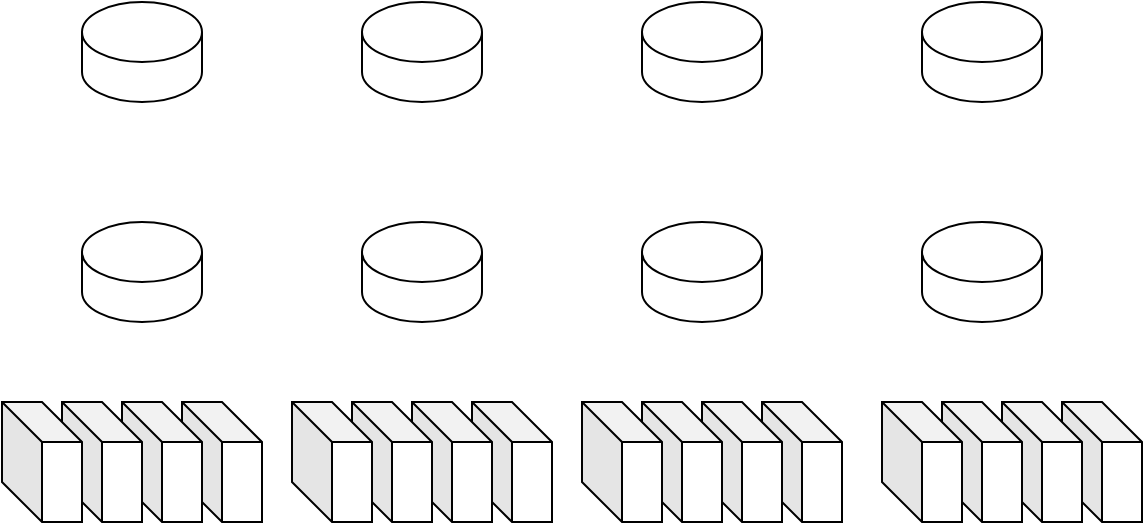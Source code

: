 <mxfile version="14.4.8" type="github">
  <diagram id="tkSsvwyT-QKNX5b_GbQI" name="第 1 页">
    <mxGraphModel dx="1662" dy="762" grid="1" gridSize="10" guides="1" tooltips="1" connect="1" arrows="1" fold="1" page="1" pageScale="1" pageWidth="827" pageHeight="1169" math="0" shadow="0">
      <root>
        <mxCell id="0" />
        <mxCell id="1" parent="0" />
        <mxCell id="td2FWiPlg4FryS3ejVmA-32" value="" style="shape=cube;whiteSpace=wrap;html=1;boundedLbl=1;backgroundOutline=1;darkOpacity=0.05;darkOpacity2=0.1;" vertex="1" parent="1">
          <mxGeometry x="170" y="320" width="40" height="60" as="geometry" />
        </mxCell>
        <mxCell id="td2FWiPlg4FryS3ejVmA-31" value="" style="shape=cube;whiteSpace=wrap;html=1;boundedLbl=1;backgroundOutline=1;darkOpacity=0.05;darkOpacity2=0.1;" vertex="1" parent="1">
          <mxGeometry x="140" y="320" width="40" height="60" as="geometry" />
        </mxCell>
        <mxCell id="td2FWiPlg4FryS3ejVmA-1" value="" style="shape=cylinder3;whiteSpace=wrap;html=1;boundedLbl=1;backgroundOutline=1;size=15;" vertex="1" parent="1">
          <mxGeometry x="120" y="120" width="60" height="50" as="geometry" />
        </mxCell>
        <mxCell id="td2FWiPlg4FryS3ejVmA-3" value="" style="shape=cylinder3;whiteSpace=wrap;html=1;boundedLbl=1;backgroundOutline=1;size=15;" vertex="1" parent="1">
          <mxGeometry x="260" y="120" width="60" height="50" as="geometry" />
        </mxCell>
        <mxCell id="td2FWiPlg4FryS3ejVmA-17" value="" style="shape=cylinder3;whiteSpace=wrap;html=1;boundedLbl=1;backgroundOutline=1;size=15;" vertex="1" parent="1">
          <mxGeometry x="400" y="120" width="60" height="50" as="geometry" />
        </mxCell>
        <mxCell id="td2FWiPlg4FryS3ejVmA-18" value="" style="shape=cylinder3;whiteSpace=wrap;html=1;boundedLbl=1;backgroundOutline=1;size=15;" vertex="1" parent="1">
          <mxGeometry x="540" y="120" width="60" height="50" as="geometry" />
        </mxCell>
        <mxCell id="td2FWiPlg4FryS3ejVmA-19" value="" style="shape=cylinder3;whiteSpace=wrap;html=1;boundedLbl=1;backgroundOutline=1;size=15;" vertex="1" parent="1">
          <mxGeometry x="120" y="230" width="60" height="50" as="geometry" />
        </mxCell>
        <mxCell id="td2FWiPlg4FryS3ejVmA-20" value="" style="shape=cylinder3;whiteSpace=wrap;html=1;boundedLbl=1;backgroundOutline=1;size=15;" vertex="1" parent="1">
          <mxGeometry x="260" y="230" width="60" height="50" as="geometry" />
        </mxCell>
        <mxCell id="td2FWiPlg4FryS3ejVmA-21" value="" style="shape=cylinder3;whiteSpace=wrap;html=1;boundedLbl=1;backgroundOutline=1;size=15;" vertex="1" parent="1">
          <mxGeometry x="400" y="230" width="60" height="50" as="geometry" />
        </mxCell>
        <mxCell id="td2FWiPlg4FryS3ejVmA-22" value="" style="shape=cylinder3;whiteSpace=wrap;html=1;boundedLbl=1;backgroundOutline=1;size=15;" vertex="1" parent="1">
          <mxGeometry x="540" y="230" width="60" height="50" as="geometry" />
        </mxCell>
        <mxCell id="td2FWiPlg4FryS3ejVmA-23" value="" style="shape=cube;whiteSpace=wrap;html=1;boundedLbl=1;backgroundOutline=1;darkOpacity=0.05;darkOpacity2=0.1;" vertex="1" parent="1">
          <mxGeometry x="110" y="320" width="40" height="60" as="geometry" />
        </mxCell>
        <mxCell id="td2FWiPlg4FryS3ejVmA-33" value="" style="shape=cube;whiteSpace=wrap;html=1;boundedLbl=1;backgroundOutline=1;darkOpacity=0.05;darkOpacity2=0.1;" vertex="1" parent="1">
          <mxGeometry x="80" y="320" width="40" height="60" as="geometry" />
        </mxCell>
        <mxCell id="td2FWiPlg4FryS3ejVmA-34" value="" style="shape=cube;whiteSpace=wrap;html=1;boundedLbl=1;backgroundOutline=1;darkOpacity=0.05;darkOpacity2=0.1;" vertex="1" parent="1">
          <mxGeometry x="315" y="320" width="40" height="60" as="geometry" />
        </mxCell>
        <mxCell id="td2FWiPlg4FryS3ejVmA-35" value="" style="shape=cube;whiteSpace=wrap;html=1;boundedLbl=1;backgroundOutline=1;darkOpacity=0.05;darkOpacity2=0.1;" vertex="1" parent="1">
          <mxGeometry x="285" y="320" width="40" height="60" as="geometry" />
        </mxCell>
        <mxCell id="td2FWiPlg4FryS3ejVmA-36" value="" style="shape=cube;whiteSpace=wrap;html=1;boundedLbl=1;backgroundOutline=1;darkOpacity=0.05;darkOpacity2=0.1;" vertex="1" parent="1">
          <mxGeometry x="255" y="320" width="40" height="60" as="geometry" />
        </mxCell>
        <mxCell id="td2FWiPlg4FryS3ejVmA-37" value="" style="shape=cube;whiteSpace=wrap;html=1;boundedLbl=1;backgroundOutline=1;darkOpacity=0.05;darkOpacity2=0.1;" vertex="1" parent="1">
          <mxGeometry x="225" y="320" width="40" height="60" as="geometry" />
        </mxCell>
        <mxCell id="td2FWiPlg4FryS3ejVmA-38" value="" style="shape=cube;whiteSpace=wrap;html=1;boundedLbl=1;backgroundOutline=1;darkOpacity=0.05;darkOpacity2=0.1;" vertex="1" parent="1">
          <mxGeometry x="460" y="320" width="40" height="60" as="geometry" />
        </mxCell>
        <mxCell id="td2FWiPlg4FryS3ejVmA-39" value="" style="shape=cube;whiteSpace=wrap;html=1;boundedLbl=1;backgroundOutline=1;darkOpacity=0.05;darkOpacity2=0.1;" vertex="1" parent="1">
          <mxGeometry x="430" y="320" width="40" height="60" as="geometry" />
        </mxCell>
        <mxCell id="td2FWiPlg4FryS3ejVmA-40" value="" style="shape=cube;whiteSpace=wrap;html=1;boundedLbl=1;backgroundOutline=1;darkOpacity=0.05;darkOpacity2=0.1;" vertex="1" parent="1">
          <mxGeometry x="400" y="320" width="40" height="60" as="geometry" />
        </mxCell>
        <mxCell id="td2FWiPlg4FryS3ejVmA-41" value="" style="shape=cube;whiteSpace=wrap;html=1;boundedLbl=1;backgroundOutline=1;darkOpacity=0.05;darkOpacity2=0.1;" vertex="1" parent="1">
          <mxGeometry x="370" y="320" width="40" height="60" as="geometry" />
        </mxCell>
        <mxCell id="td2FWiPlg4FryS3ejVmA-42" value="" style="shape=cube;whiteSpace=wrap;html=1;boundedLbl=1;backgroundOutline=1;darkOpacity=0.05;darkOpacity2=0.1;" vertex="1" parent="1">
          <mxGeometry x="610" y="320" width="40" height="60" as="geometry" />
        </mxCell>
        <mxCell id="td2FWiPlg4FryS3ejVmA-43" value="" style="shape=cube;whiteSpace=wrap;html=1;boundedLbl=1;backgroundOutline=1;darkOpacity=0.05;darkOpacity2=0.1;" vertex="1" parent="1">
          <mxGeometry x="580" y="320" width="40" height="60" as="geometry" />
        </mxCell>
        <mxCell id="td2FWiPlg4FryS3ejVmA-44" value="" style="shape=cube;whiteSpace=wrap;html=1;boundedLbl=1;backgroundOutline=1;darkOpacity=0.05;darkOpacity2=0.1;" vertex="1" parent="1">
          <mxGeometry x="550" y="320" width="40" height="60" as="geometry" />
        </mxCell>
        <mxCell id="td2FWiPlg4FryS3ejVmA-45" value="" style="shape=cube;whiteSpace=wrap;html=1;boundedLbl=1;backgroundOutline=1;darkOpacity=0.05;darkOpacity2=0.1;" vertex="1" parent="1">
          <mxGeometry x="520" y="320" width="40" height="60" as="geometry" />
        </mxCell>
      </root>
    </mxGraphModel>
  </diagram>
</mxfile>
